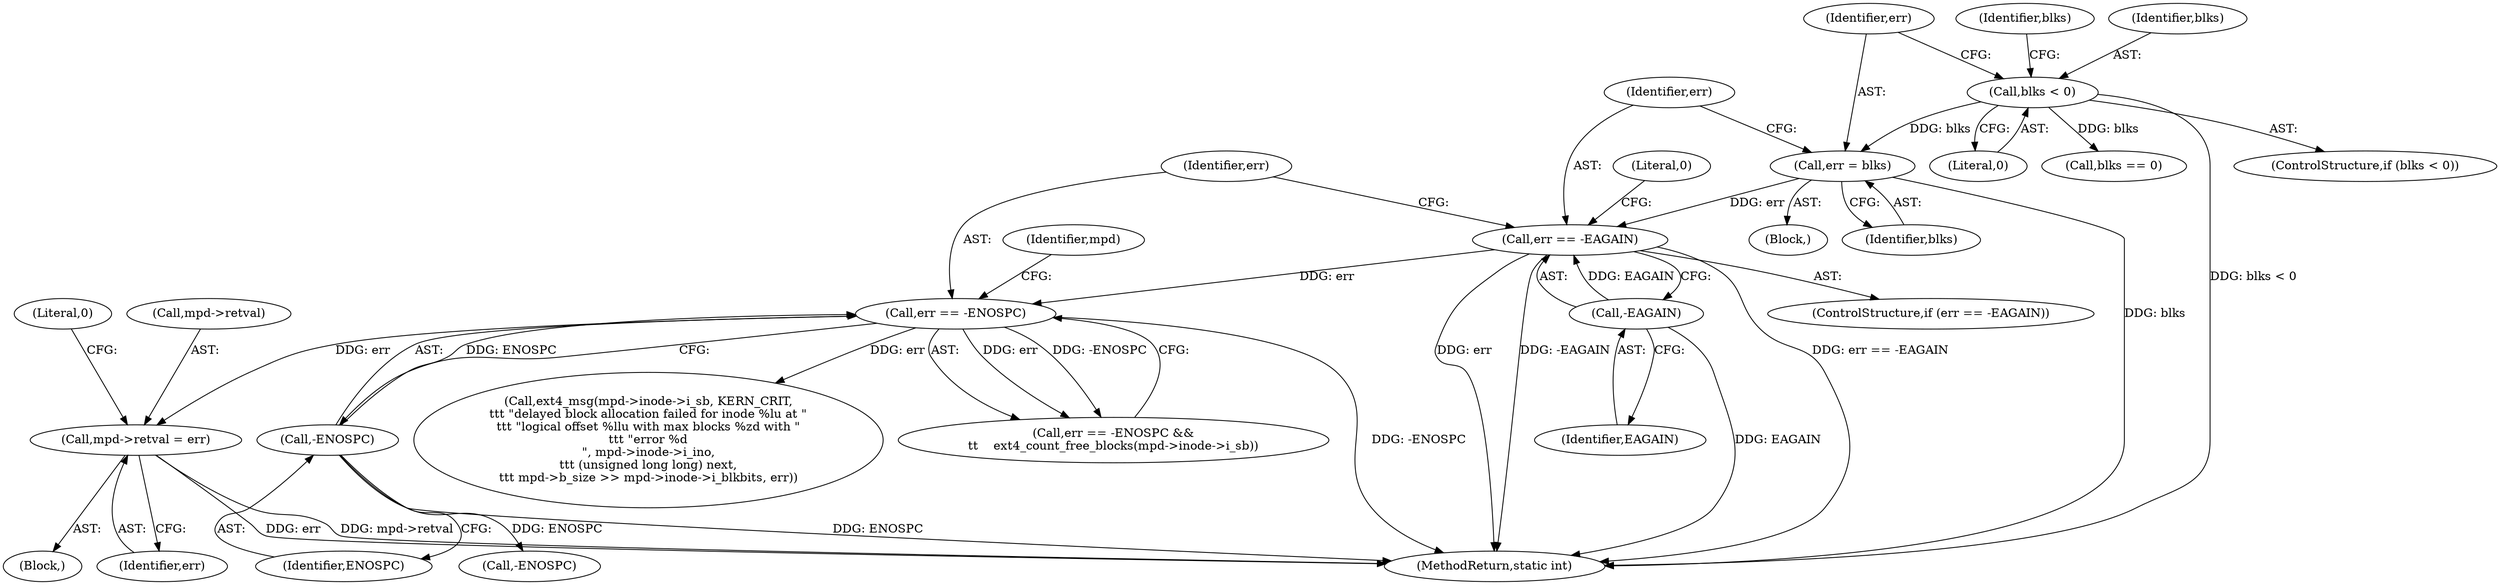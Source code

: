 digraph "0_linux_744692dc059845b2a3022119871846e74d4f6e11_14@pointer" {
"1000239" [label="(Call,mpd->retval = err)"];
"1000228" [label="(Call,err == -ENOSPC)"];
"1000220" [label="(Call,err == -EAGAIN)"];
"1000216" [label="(Call,err = blks)"];
"1000212" [label="(Call,blks < 0)"];
"1000222" [label="(Call,-EAGAIN)"];
"1000230" [label="(Call,-ENOSPC)"];
"1000220" [label="(Call,err == -EAGAIN)"];
"1000228" [label="(Call,err == -ENOSPC)"];
"1000246" [label="(Call,ext4_msg(mpd->inode->i_sb, KERN_CRIT,\n\t\t\t \"delayed block allocation failed for inode %lu at \"\n\t\t\t \"logical offset %llu with max blocks %zd with \"\n\t\t\t \"error %d\n\", mpd->inode->i_ino,\n\t\t\t (unsigned long long) next,\n\t\t\t mpd->b_size >> mpd->inode->i_blkbits, err))"];
"1000227" [label="(Call,err == -ENOSPC &&\n\t\t    ext4_count_free_blocks(mpd->inode->i_sb))"];
"1000217" [label="(Identifier,err)"];
"1000245" [label="(Literal,0)"];
"1000275" [label="(Call,-ENOSPC)"];
"1000229" [label="(Identifier,err)"];
"1000216" [label="(Call,err = blks)"];
"1000211" [label="(ControlStructure,if (blks < 0))"];
"1000298" [label="(Identifier,blks)"];
"1000218" [label="(Identifier,blks)"];
"1000225" [label="(Literal,0)"];
"1000239" [label="(Call,mpd->retval = err)"];
"1000235" [label="(Identifier,mpd)"];
"1000213" [label="(Identifier,blks)"];
"1000240" [label="(Call,mpd->retval)"];
"1000219" [label="(ControlStructure,if (err == -EAGAIN))"];
"1000243" [label="(Identifier,err)"];
"1000238" [label="(Block,)"];
"1000222" [label="(Call,-EAGAIN)"];
"1000212" [label="(Call,blks < 0)"];
"1000221" [label="(Identifier,err)"];
"1000215" [label="(Block,)"];
"1000231" [label="(Identifier,ENOSPC)"];
"1000230" [label="(Call,-ENOSPC)"];
"1000223" [label="(Identifier,EAGAIN)"];
"1000391" [label="(MethodReturn,static int)"];
"1000297" [label="(Call,blks == 0)"];
"1000214" [label="(Literal,0)"];
"1000239" -> "1000238"  [label="AST: "];
"1000239" -> "1000243"  [label="CFG: "];
"1000240" -> "1000239"  [label="AST: "];
"1000243" -> "1000239"  [label="AST: "];
"1000245" -> "1000239"  [label="CFG: "];
"1000239" -> "1000391"  [label="DDG: mpd->retval"];
"1000239" -> "1000391"  [label="DDG: err"];
"1000228" -> "1000239"  [label="DDG: err"];
"1000228" -> "1000227"  [label="AST: "];
"1000228" -> "1000230"  [label="CFG: "];
"1000229" -> "1000228"  [label="AST: "];
"1000230" -> "1000228"  [label="AST: "];
"1000235" -> "1000228"  [label="CFG: "];
"1000227" -> "1000228"  [label="CFG: "];
"1000228" -> "1000391"  [label="DDG: -ENOSPC"];
"1000228" -> "1000227"  [label="DDG: err"];
"1000228" -> "1000227"  [label="DDG: -ENOSPC"];
"1000220" -> "1000228"  [label="DDG: err"];
"1000230" -> "1000228"  [label="DDG: ENOSPC"];
"1000228" -> "1000246"  [label="DDG: err"];
"1000220" -> "1000219"  [label="AST: "];
"1000220" -> "1000222"  [label="CFG: "];
"1000221" -> "1000220"  [label="AST: "];
"1000222" -> "1000220"  [label="AST: "];
"1000225" -> "1000220"  [label="CFG: "];
"1000229" -> "1000220"  [label="CFG: "];
"1000220" -> "1000391"  [label="DDG: err"];
"1000220" -> "1000391"  [label="DDG: -EAGAIN"];
"1000220" -> "1000391"  [label="DDG: err == -EAGAIN"];
"1000216" -> "1000220"  [label="DDG: err"];
"1000222" -> "1000220"  [label="DDG: EAGAIN"];
"1000216" -> "1000215"  [label="AST: "];
"1000216" -> "1000218"  [label="CFG: "];
"1000217" -> "1000216"  [label="AST: "];
"1000218" -> "1000216"  [label="AST: "];
"1000221" -> "1000216"  [label="CFG: "];
"1000216" -> "1000391"  [label="DDG: blks"];
"1000212" -> "1000216"  [label="DDG: blks"];
"1000212" -> "1000211"  [label="AST: "];
"1000212" -> "1000214"  [label="CFG: "];
"1000213" -> "1000212"  [label="AST: "];
"1000214" -> "1000212"  [label="AST: "];
"1000217" -> "1000212"  [label="CFG: "];
"1000298" -> "1000212"  [label="CFG: "];
"1000212" -> "1000391"  [label="DDG: blks < 0"];
"1000212" -> "1000297"  [label="DDG: blks"];
"1000222" -> "1000223"  [label="CFG: "];
"1000223" -> "1000222"  [label="AST: "];
"1000222" -> "1000391"  [label="DDG: EAGAIN"];
"1000230" -> "1000231"  [label="CFG: "];
"1000231" -> "1000230"  [label="AST: "];
"1000230" -> "1000391"  [label="DDG: ENOSPC"];
"1000230" -> "1000275"  [label="DDG: ENOSPC"];
}
